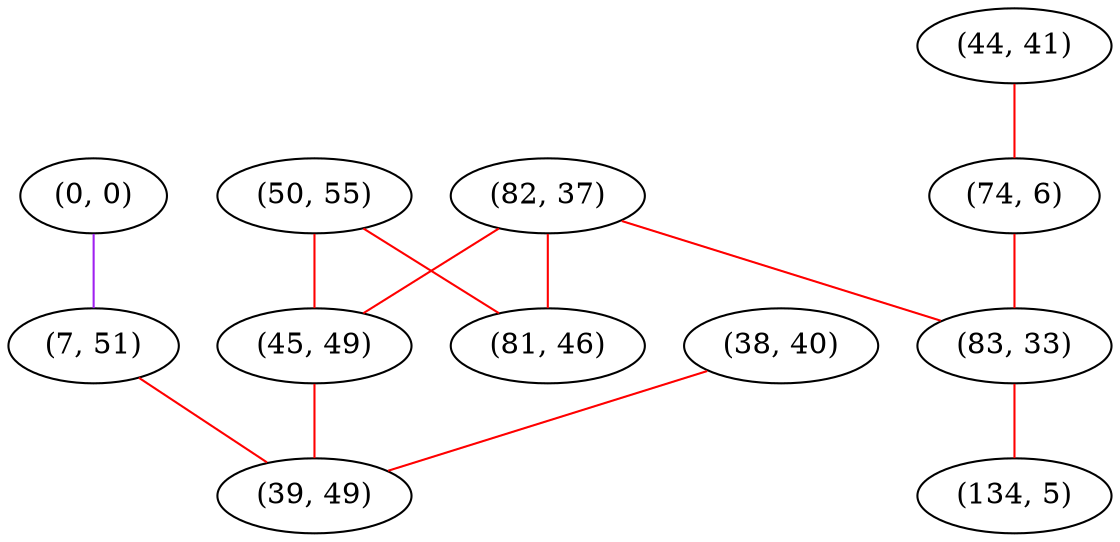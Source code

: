 graph "" {
"(50, 55)";
"(0, 0)";
"(38, 40)";
"(7, 51)";
"(44, 41)";
"(82, 37)";
"(74, 6)";
"(45, 49)";
"(39, 49)";
"(83, 33)";
"(81, 46)";
"(134, 5)";
"(50, 55)" -- "(45, 49)"  [color=red, key=0, weight=1];
"(50, 55)" -- "(81, 46)"  [color=red, key=0, weight=1];
"(0, 0)" -- "(7, 51)"  [color=purple, key=0, weight=4];
"(38, 40)" -- "(39, 49)"  [color=red, key=0, weight=1];
"(7, 51)" -- "(39, 49)"  [color=red, key=0, weight=1];
"(44, 41)" -- "(74, 6)"  [color=red, key=0, weight=1];
"(82, 37)" -- "(45, 49)"  [color=red, key=0, weight=1];
"(82, 37)" -- "(83, 33)"  [color=red, key=0, weight=1];
"(82, 37)" -- "(81, 46)"  [color=red, key=0, weight=1];
"(74, 6)" -- "(83, 33)"  [color=red, key=0, weight=1];
"(45, 49)" -- "(39, 49)"  [color=red, key=0, weight=1];
"(83, 33)" -- "(134, 5)"  [color=red, key=0, weight=1];
}
